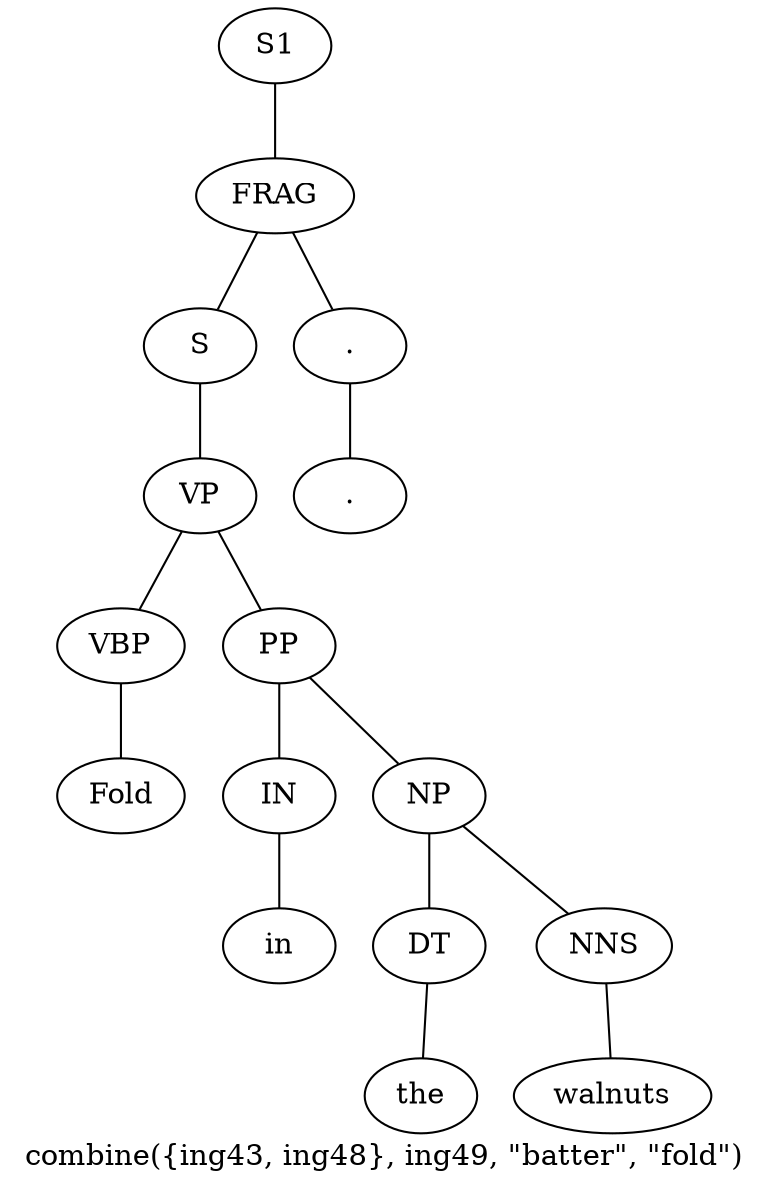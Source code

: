 graph SyntaxGraph {
	label = "combine({ing43, ing48}, ing49, \"batter\", \"fold\")";
	Node0 [label="S1"];
	Node1 [label="FRAG"];
	Node2 [label="S"];
	Node3 [label="VP"];
	Node4 [label="VBP"];
	Node5 [label="Fold"];
	Node6 [label="PP"];
	Node7 [label="IN"];
	Node8 [label="in"];
	Node9 [label="NP"];
	Node10 [label="DT"];
	Node11 [label="the"];
	Node12 [label="NNS"];
	Node13 [label="walnuts"];
	Node14 [label="."];
	Node15 [label="."];

	Node0 -- Node1;
	Node1 -- Node2;
	Node1 -- Node14;
	Node2 -- Node3;
	Node3 -- Node4;
	Node3 -- Node6;
	Node4 -- Node5;
	Node6 -- Node7;
	Node6 -- Node9;
	Node7 -- Node8;
	Node9 -- Node10;
	Node9 -- Node12;
	Node10 -- Node11;
	Node12 -- Node13;
	Node14 -- Node15;
}